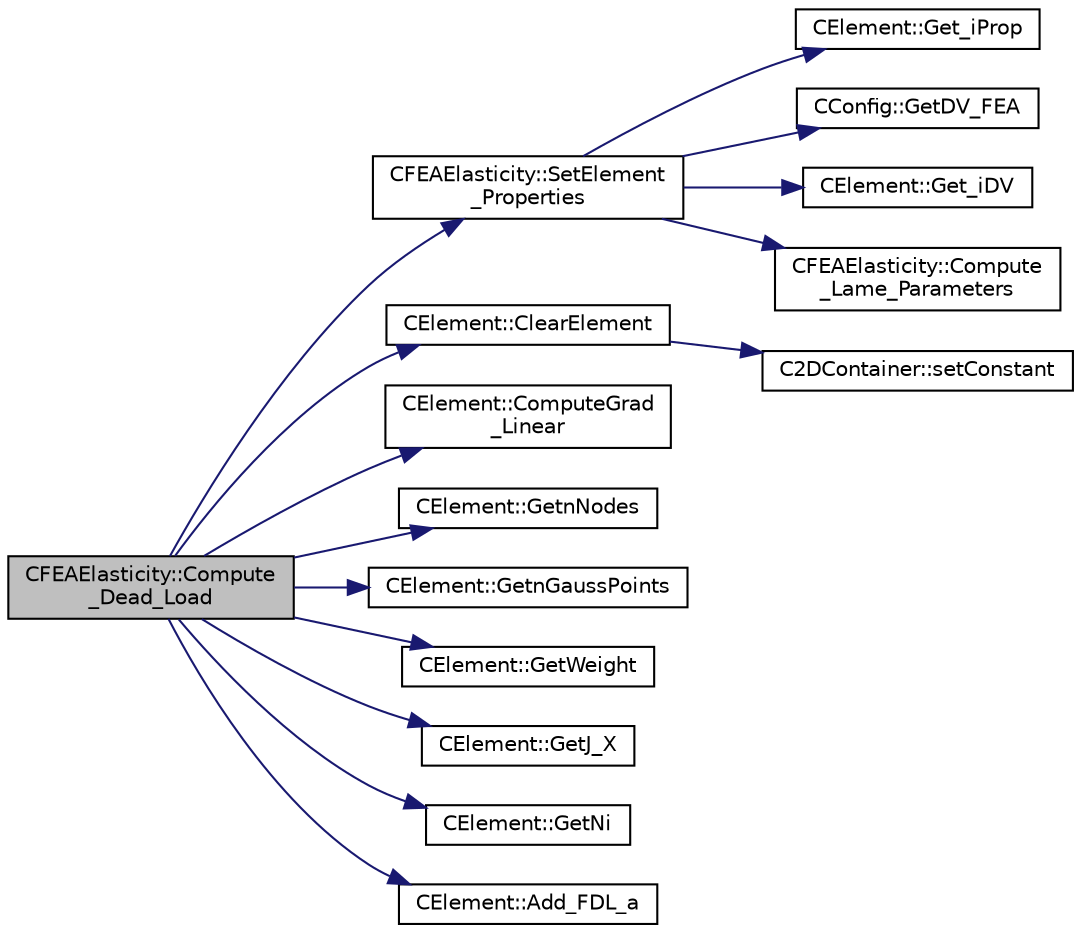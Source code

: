digraph "CFEAElasticity::Compute_Dead_Load"
{
  edge [fontname="Helvetica",fontsize="10",labelfontname="Helvetica",labelfontsize="10"];
  node [fontname="Helvetica",fontsize="10",shape=record];
  rankdir="LR";
  Node37 [label="CFEAElasticity::Compute\l_Dead_Load",height=0.2,width=0.4,color="black", fillcolor="grey75", style="filled", fontcolor="black"];
  Node37 -> Node38 [color="midnightblue",fontsize="10",style="solid",fontname="Helvetica"];
  Node38 [label="CFEAElasticity::SetElement\l_Properties",height=0.2,width=0.4,color="black", fillcolor="white", style="filled",URL="$class_c_f_e_a_elasticity.html#a51c7b092be4fbcfc1a4907facfbbc84b",tooltip="Set element material properties. "];
  Node38 -> Node39 [color="midnightblue",fontsize="10",style="solid",fontname="Helvetica"];
  Node39 [label="CElement::Get_iProp",height=0.2,width=0.4,color="black", fillcolor="white", style="filled",URL="$class_c_element.html#a316ca4ad94c25db42cca8a9c4d187fdc",tooltip="Return the value of the identifier for the Element Property. "];
  Node38 -> Node40 [color="midnightblue",fontsize="10",style="solid",fontname="Helvetica"];
  Node40 [label="CConfig::GetDV_FEA",height=0.2,width=0.4,color="black", fillcolor="white", style="filled",URL="$class_c_config.html#a76b87a4b23cfd858b5473d9b9650eb1a",tooltip="Get the kind of design variable for FEA. "];
  Node38 -> Node41 [color="midnightblue",fontsize="10",style="solid",fontname="Helvetica"];
  Node41 [label="CElement::Get_iDV",height=0.2,width=0.4,color="black", fillcolor="white", style="filled",URL="$class_c_element.html#a9aca256c29c68f6be62c9a74f7a39fa8",tooltip="Return the value of the identifier for the Design Variable. "];
  Node38 -> Node42 [color="midnightblue",fontsize="10",style="solid",fontname="Helvetica"];
  Node42 [label="CFEAElasticity::Compute\l_Lame_Parameters",height=0.2,width=0.4,color="black", fillcolor="white", style="filled",URL="$class_c_f_e_a_elasticity.html#a3c8b0dc963f5cdfc3330f4349e267184",tooltip="Update the Lame parameters (required in AD to account for all dependencies). "];
  Node37 -> Node43 [color="midnightblue",fontsize="10",style="solid",fontname="Helvetica"];
  Node43 [label="CElement::ClearElement",height=0.2,width=0.4,color="black", fillcolor="white", style="filled",URL="$class_c_element.html#a34c043025dcb2d28b4800f93c9cd3184",tooltip="Sets matrices to 0. "];
  Node43 -> Node44 [color="midnightblue",fontsize="10",style="solid",fontname="Helvetica"];
  Node44 [label="C2DContainer::setConstant",height=0.2,width=0.4,color="black", fillcolor="white", style="filled",URL="$class_c2_d_container.html#ab9f8a545ab85abdd3291f0f65b4f411b",tooltip="Set value of all entries to \"value\". "];
  Node37 -> Node45 [color="midnightblue",fontsize="10",style="solid",fontname="Helvetica"];
  Node45 [label="CElement::ComputeGrad\l_Linear",height=0.2,width=0.4,color="black", fillcolor="white", style="filled",URL="$class_c_element.html#acff4750404c62c6b934cc1e66c3c0c91",tooltip="Set the value of the gradient of the shape functions wrt the reference configuration. "];
  Node37 -> Node46 [color="midnightblue",fontsize="10",style="solid",fontname="Helvetica"];
  Node46 [label="CElement::GetnNodes",height=0.2,width=0.4,color="black", fillcolor="white", style="filled",URL="$class_c_element.html#a87d13ba01e276d05b00b42caa1d5ee3c",tooltip="Retrieve the number of nodes of the element. "];
  Node37 -> Node47 [color="midnightblue",fontsize="10",style="solid",fontname="Helvetica"];
  Node47 [label="CElement::GetnGaussPoints",height=0.2,width=0.4,color="black", fillcolor="white", style="filled",URL="$class_c_element.html#ab069f4033f7ad4b13a049c7a69613659",tooltip="Retrieve the number of nodes of the element. "];
  Node37 -> Node48 [color="midnightblue",fontsize="10",style="solid",fontname="Helvetica"];
  Node48 [label="CElement::GetWeight",height=0.2,width=0.4,color="black", fillcolor="white", style="filled",URL="$class_c_element.html#a0e93583f33a6c7c88ac8d0b916a1281f",tooltip="Get the weight of the corresponding Gaussian Point. "];
  Node37 -> Node49 [color="midnightblue",fontsize="10",style="solid",fontname="Helvetica"];
  Node49 [label="CElement::GetJ_X",height=0.2,width=0.4,color="black", fillcolor="white", style="filled",URL="$class_c_element.html#a852d0bd9bdb6149e51edb9eff51e2c0b",tooltip="Get the Jacobian respect to the reference configuration for the Gaussian Point iGauss. "];
  Node37 -> Node50 [color="midnightblue",fontsize="10",style="solid",fontname="Helvetica"];
  Node50 [label="CElement::GetNi",height=0.2,width=0.4,color="black", fillcolor="white", style="filled",URL="$class_c_element.html#a59b6101e6196a9a48f365f1f140223a5",tooltip="Retrieve the value of the shape functions. "];
  Node37 -> Node51 [color="midnightblue",fontsize="10",style="solid",fontname="Helvetica"];
  Node51 [label="CElement::Add_FDL_a",height=0.2,width=0.4,color="black", fillcolor="white", style="filled",URL="$class_c_element.html#ac9e43862515e97dc94002012b7bef04f",tooltip="Add the value of the dead load for the computation of the residual. "];
}
